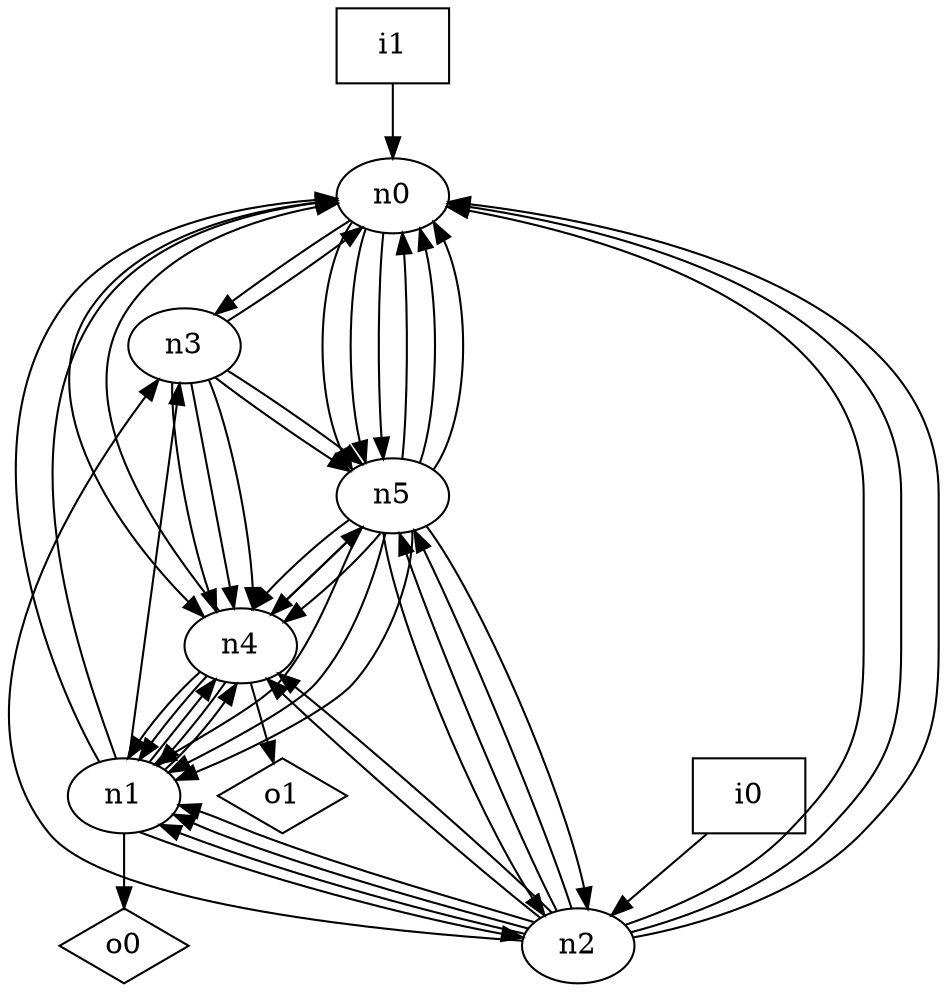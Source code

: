 digraph G {
n0 [label="n0"];
n1 [label="n1"];
n2 [label="n2"];
n3 [label="n3"];
n4 [label="n4"];
n5 [label="n5"];
n6 [label="i0",shape="box"];
n7 [label="i1",shape="box"];
n8 [label="o0",shape="diamond"];
n9 [label="o1",shape="diamond"];
n0 -> n3
n0 -> n4
n0 -> n5
n0 -> n5
n0 -> n5
n1 -> n0
n1 -> n0
n1 -> n2
n1 -> n3
n1 -> n4
n1 -> n4
n1 -> n8
n2 -> n0
n2 -> n0
n2 -> n0
n2 -> n1
n2 -> n1
n2 -> n1
n2 -> n3
n2 -> n4
n2 -> n4
n2 -> n5
n2 -> n5
n3 -> n0
n3 -> n4
n3 -> n4
n3 -> n4
n3 -> n5
n3 -> n5
n4 -> n0
n4 -> n1
n4 -> n1
n4 -> n1
n4 -> n5
n4 -> n9
n5 -> n0
n5 -> n0
n5 -> n0
n5 -> n1
n5 -> n1
n5 -> n1
n5 -> n2
n5 -> n2
n5 -> n4
n5 -> n4
n5 -> n4
n6 -> n2
n7 -> n0
}